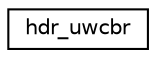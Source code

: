 digraph "Graphical Class Hierarchy"
{
 // LATEX_PDF_SIZE
  edge [fontname="Helvetica",fontsize="10",labelfontname="Helvetica",labelfontsize="10"];
  node [fontname="Helvetica",fontsize="10",shape=record];
  rankdir="LR";
  Node0 [label="hdr_uwcbr",height=0.2,width=0.4,color="black", fillcolor="white", style="filled",URL="$structhdr__uwcbr.html",tooltip="hdr_uwcbr describes UWCBR packets."];
}
